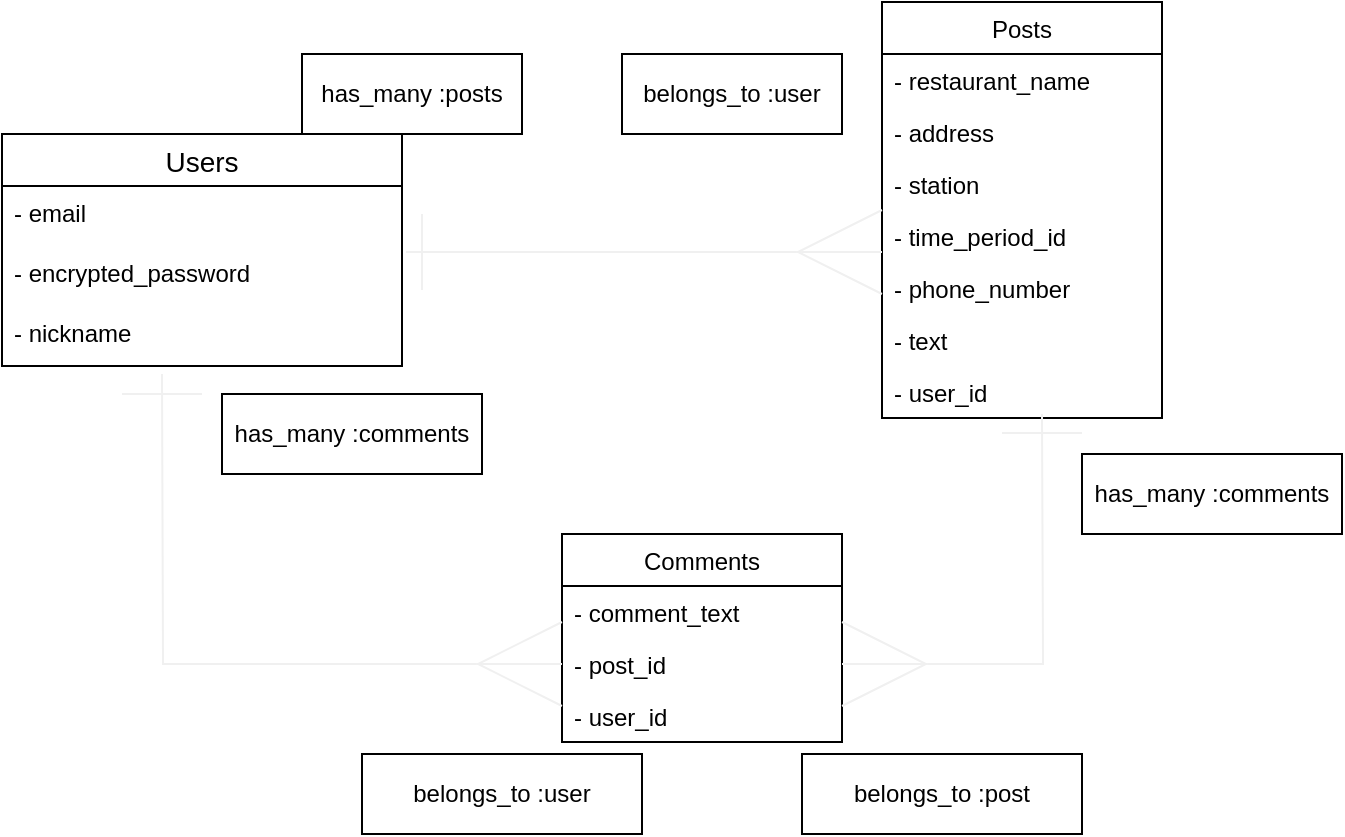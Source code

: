 <mxfile>
    <diagram id="4vHzGppK6rKBa1LQ0Ojw" name="ページ1">
        <mxGraphModel dx="599" dy="680" grid="1" gridSize="10" guides="1" tooltips="1" connect="1" arrows="1" fold="1" page="1" pageScale="1" pageWidth="827" pageHeight="1169" math="0" shadow="0">
            <root>
                <mxCell id="0"/>
                <mxCell id="1" parent="0"/>
                <mxCell id="2" value="Comments" style="swimlane;fontStyle=0;childLayout=stackLayout;horizontal=1;startSize=26;horizontalStack=0;resizeParent=1;resizeParentMax=0;resizeLast=0;collapsible=1;marginBottom=0;" vertex="1" parent="1">
                    <mxGeometry x="320" y="280" width="140" height="104" as="geometry"/>
                </mxCell>
                <mxCell id="3" value="- comment_text" style="text;strokeColor=none;fillColor=none;align=left;verticalAlign=top;spacingLeft=4;spacingRight=4;overflow=hidden;rotatable=0;points=[[0,0.5],[1,0.5]];portConstraint=eastwest;" vertex="1" parent="2">
                    <mxGeometry y="26" width="140" height="26" as="geometry"/>
                </mxCell>
                <mxCell id="4" value="- post_id" style="text;strokeColor=none;fillColor=none;align=left;verticalAlign=top;spacingLeft=4;spacingRight=4;overflow=hidden;rotatable=0;points=[[0,0.5],[1,0.5]];portConstraint=eastwest;" vertex="1" parent="2">
                    <mxGeometry y="52" width="140" height="26" as="geometry"/>
                </mxCell>
                <mxCell id="5" value="- user_id" style="text;strokeColor=none;fillColor=none;align=left;verticalAlign=top;spacingLeft=4;spacingRight=4;overflow=hidden;rotatable=0;points=[[0,0.5],[1,0.5]];portConstraint=eastwest;" vertex="1" parent="2">
                    <mxGeometry y="78" width="140" height="26" as="geometry"/>
                </mxCell>
                <mxCell id="6" value="Posts" style="swimlane;fontStyle=0;childLayout=stackLayout;horizontal=1;startSize=26;horizontalStack=0;resizeParent=1;resizeParentMax=0;resizeLast=0;collapsible=1;marginBottom=0;" vertex="1" parent="1">
                    <mxGeometry x="480" y="14" width="140" height="208" as="geometry"/>
                </mxCell>
                <mxCell id="9" value="- restaurant_name" style="text;strokeColor=none;fillColor=none;align=left;verticalAlign=top;spacingLeft=4;spacingRight=4;overflow=hidden;rotatable=0;points=[[0,0.5],[1,0.5]];portConstraint=eastwest;" vertex="1" parent="6">
                    <mxGeometry y="26" width="140" height="26" as="geometry"/>
                </mxCell>
                <mxCell id="51" value="- address" style="text;strokeColor=none;fillColor=none;align=left;verticalAlign=top;spacingLeft=4;spacingRight=4;overflow=hidden;rotatable=0;points=[[0,0.5],[1,0.5]];portConstraint=eastwest;" vertex="1" parent="6">
                    <mxGeometry y="52" width="140" height="26" as="geometry"/>
                </mxCell>
                <mxCell id="50" value="- station" style="text;strokeColor=none;fillColor=none;align=left;verticalAlign=top;spacingLeft=4;spacingRight=4;overflow=hidden;rotatable=0;points=[[0,0.5],[1,0.5]];portConstraint=eastwest;" vertex="1" parent="6">
                    <mxGeometry y="78" width="140" height="26" as="geometry"/>
                </mxCell>
                <mxCell id="52" value="- time_period_id" style="text;strokeColor=none;fillColor=none;align=left;verticalAlign=top;spacingLeft=4;spacingRight=4;overflow=hidden;rotatable=0;points=[[0,0.5],[1,0.5]];portConstraint=eastwest;" vertex="1" parent="6">
                    <mxGeometry y="104" width="140" height="26" as="geometry"/>
                </mxCell>
                <mxCell id="53" value="- phone_number" style="text;strokeColor=none;fillColor=none;align=left;verticalAlign=top;spacingLeft=4;spacingRight=4;overflow=hidden;rotatable=0;points=[[0,0.5],[1,0.5]];portConstraint=eastwest;" vertex="1" parent="6">
                    <mxGeometry y="130" width="140" height="26" as="geometry"/>
                </mxCell>
                <mxCell id="7" value="- text" style="text;strokeColor=none;fillColor=none;align=left;verticalAlign=top;spacingLeft=4;spacingRight=4;overflow=hidden;rotatable=0;points=[[0,0.5],[1,0.5]];portConstraint=eastwest;" vertex="1" parent="6">
                    <mxGeometry y="156" width="140" height="26" as="geometry"/>
                </mxCell>
                <mxCell id="54" value="- user_id" style="text;strokeColor=none;fillColor=none;align=left;verticalAlign=top;spacingLeft=4;spacingRight=4;overflow=hidden;rotatable=0;points=[[0,0.5],[1,0.5]];portConstraint=eastwest;" vertex="1" parent="6">
                    <mxGeometry y="182" width="140" height="26" as="geometry"/>
                </mxCell>
                <mxCell id="19" value="Users" style="swimlane;fontStyle=0;childLayout=stackLayout;horizontal=1;startSize=26;horizontalStack=0;resizeParent=1;resizeParentMax=0;resizeLast=0;collapsible=1;marginBottom=0;align=center;fontSize=14;" vertex="1" parent="1">
                    <mxGeometry x="40" y="80" width="200" height="116" as="geometry"/>
                </mxCell>
                <mxCell id="20" value="- email&#10;&#10;" style="text;strokeColor=none;fillColor=none;spacingLeft=4;spacingRight=4;overflow=hidden;rotatable=0;points=[[0,0.5],[1,0.5]];portConstraint=eastwest;fontSize=12;" vertex="1" parent="19">
                    <mxGeometry y="26" width="200" height="30" as="geometry"/>
                </mxCell>
                <mxCell id="21" value="- encrypted_password" style="text;strokeColor=none;fillColor=none;spacingLeft=4;spacingRight=4;overflow=hidden;rotatable=0;points=[[0,0.5],[1,0.5]];portConstraint=eastwest;fontSize=12;" vertex="1" parent="19">
                    <mxGeometry y="56" width="200" height="30" as="geometry"/>
                </mxCell>
                <mxCell id="22" value="- nickname" style="text;strokeColor=none;fillColor=none;spacingLeft=4;spacingRight=4;overflow=hidden;rotatable=0;points=[[0,0.5],[1,0.5]];portConstraint=eastwest;fontSize=12;" vertex="1" parent="19">
                    <mxGeometry y="86" width="200" height="30" as="geometry"/>
                </mxCell>
                <mxCell id="28" style="edgeStyle=orthogonalEdgeStyle;rounded=0;orthogonalLoop=1;jettySize=auto;html=1;startArrow=ERmany;startFill=0;endArrow=none;endFill=0;startSize=40;endSize=40;strokeColor=#f0f0f0;exitX=0;exitY=0.5;exitDx=0;exitDy=0;" edge="1" parent="1" source="4">
                    <mxGeometry relative="1" as="geometry">
                        <mxPoint x="120" y="200" as="targetPoint"/>
                        <mxPoint x="310" y="350" as="sourcePoint"/>
                    </mxGeometry>
                </mxCell>
                <mxCell id="30" style="edgeStyle=orthogonalEdgeStyle;rounded=0;orthogonalLoop=1;jettySize=auto;html=1;startArrow=ERmany;startFill=0;endArrow=none;endFill=0;startSize=40;endSize=40;strokeColor=#f0f0f0;exitX=0;exitY=0.5;exitDx=0;exitDy=0;" edge="1" parent="1">
                    <mxGeometry relative="1" as="geometry">
                        <mxPoint x="242" y="139" as="targetPoint"/>
                        <mxPoint x="480" y="139" as="sourcePoint"/>
                        <Array as="points">
                            <mxPoint x="242" y="139"/>
                        </Array>
                    </mxGeometry>
                </mxCell>
                <mxCell id="31" style="edgeStyle=orthogonalEdgeStyle;rounded=0;orthogonalLoop=1;jettySize=auto;html=1;startArrow=ERmany;startFill=0;endArrow=none;endFill=0;startSize=40;endSize=40;strokeColor=#f0f0f0;exitX=1;exitY=0.5;exitDx=0;exitDy=0;" edge="1" parent="1" source="4">
                    <mxGeometry relative="1" as="geometry">
                        <mxPoint x="560" y="220" as="targetPoint"/>
                        <mxPoint x="760" y="313" as="sourcePoint"/>
                    </mxGeometry>
                </mxCell>
                <mxCell id="34" value="&lt;span&gt;belongs_to :user&lt;/span&gt;" style="whiteSpace=wrap;html=1;align=center;" vertex="1" parent="1">
                    <mxGeometry x="220" y="390" width="140" height="40" as="geometry"/>
                </mxCell>
                <mxCell id="35" value="&lt;span&gt;belongs_to :user&lt;/span&gt;" style="whiteSpace=wrap;html=1;align=center;" vertex="1" parent="1">
                    <mxGeometry x="350" y="40" width="110" height="40" as="geometry"/>
                </mxCell>
                <mxCell id="36" value="&lt;span&gt;belongs_to :post&lt;/span&gt;" style="whiteSpace=wrap;html=1;align=center;" vertex="1" parent="1">
                    <mxGeometry x="440" y="390" width="140" height="40" as="geometry"/>
                </mxCell>
                <mxCell id="40" value="" style="endArrow=none;html=1;rounded=0;startSize=40;endSize=40;strokeColor=#f0f0f0;" edge="1" parent="1">
                    <mxGeometry relative="1" as="geometry">
                        <mxPoint x="100" y="210" as="sourcePoint"/>
                        <mxPoint x="140" y="210" as="targetPoint"/>
                        <Array as="points">
                            <mxPoint x="120" y="210"/>
                        </Array>
                    </mxGeometry>
                </mxCell>
                <mxCell id="41" value="" style="endArrow=none;html=1;rounded=0;startSize=40;endSize=40;strokeColor=#f0f0f0;" edge="1" parent="1">
                    <mxGeometry relative="1" as="geometry">
                        <mxPoint x="540" y="229.5" as="sourcePoint"/>
                        <mxPoint x="580" y="229.5" as="targetPoint"/>
                        <Array as="points">
                            <mxPoint x="560" y="229.5"/>
                        </Array>
                    </mxGeometry>
                </mxCell>
                <mxCell id="43" value="" style="endArrow=none;html=1;rounded=0;startSize=40;endSize=40;strokeColor=#f0f0f0;" edge="1" parent="1">
                    <mxGeometry relative="1" as="geometry">
                        <mxPoint x="250" y="158" as="sourcePoint"/>
                        <mxPoint x="250" y="120" as="targetPoint"/>
                    </mxGeometry>
                </mxCell>
                <mxCell id="44" value="&lt;span&gt;has_many :posts&lt;/span&gt;" style="whiteSpace=wrap;html=1;align=center;" vertex="1" parent="1">
                    <mxGeometry x="190" y="40" width="110" height="40" as="geometry"/>
                </mxCell>
                <mxCell id="47" value="&lt;span&gt;has_many :comments&lt;/span&gt;" style="whiteSpace=wrap;html=1;align=center;" vertex="1" parent="1">
                    <mxGeometry x="580" y="240" width="130" height="40" as="geometry"/>
                </mxCell>
                <mxCell id="48" value="&lt;span&gt;has_many :comments&lt;/span&gt;" style="whiteSpace=wrap;html=1;align=center;" vertex="1" parent="1">
                    <mxGeometry x="150" y="210" width="130" height="40" as="geometry"/>
                </mxCell>
            </root>
        </mxGraphModel>
    </diagram>
</mxfile>